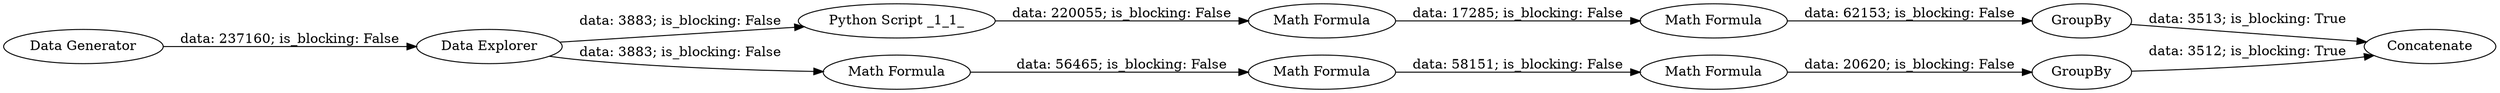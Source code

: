 digraph {
	"-4737669702384389308_7" [label="Math Formula"]
	"-4737669702384389308_10" [label=GroupBy]
	"-4737669702384389308_5" [label="Math Formula"]
	"-4737669702384389308_2" [label="Data Explorer"]
	"-4737669702384389308_6" [label="Math Formula"]
	"-4737669702384389308_11" [label=Concatenate]
	"-4737669702384389308_3" [label="Python Script _1_1_"]
	"-4737669702384389308_9" [label=GroupBy]
	"-4737669702384389308_1" [label="Data Generator"]
	"-4737669702384389308_8" [label="Math Formula"]
	"-4737669702384389308_4" [label="Math Formula"]
	"-4737669702384389308_10" -> "-4737669702384389308_11" [label="data: 3513; is_blocking: True"]
	"-4737669702384389308_3" -> "-4737669702384389308_8" [label="data: 220055; is_blocking: False"]
	"-4737669702384389308_1" -> "-4737669702384389308_2" [label="data: 237160; is_blocking: False"]
	"-4737669702384389308_8" -> "-4737669702384389308_7" [label="data: 17285; is_blocking: False"]
	"-4737669702384389308_6" -> "-4737669702384389308_9" [label="data: 20620; is_blocking: False"]
	"-4737669702384389308_9" -> "-4737669702384389308_11" [label="data: 3512; is_blocking: True"]
	"-4737669702384389308_2" -> "-4737669702384389308_4" [label="data: 3883; is_blocking: False"]
	"-4737669702384389308_2" -> "-4737669702384389308_3" [label="data: 3883; is_blocking: False"]
	"-4737669702384389308_4" -> "-4737669702384389308_5" [label="data: 56465; is_blocking: False"]
	"-4737669702384389308_5" -> "-4737669702384389308_6" [label="data: 58151; is_blocking: False"]
	"-4737669702384389308_7" -> "-4737669702384389308_10" [label="data: 62153; is_blocking: False"]
	rankdir=LR
}

